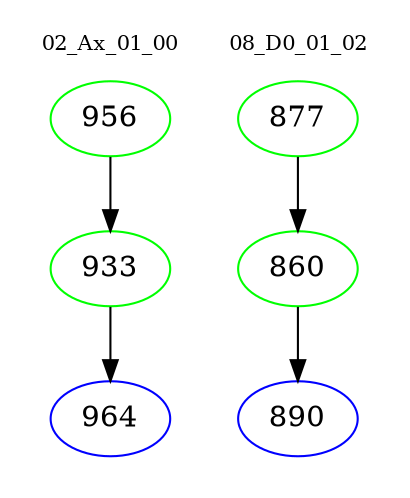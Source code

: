digraph{
subgraph cluster_0 {
color = white
label = "02_Ax_01_00";
fontsize=10;
T0_956 [label="956", color="green"]
T0_956 -> T0_933 [color="black"]
T0_933 [label="933", color="green"]
T0_933 -> T0_964 [color="black"]
T0_964 [label="964", color="blue"]
}
subgraph cluster_1 {
color = white
label = "08_D0_01_02";
fontsize=10;
T1_877 [label="877", color="green"]
T1_877 -> T1_860 [color="black"]
T1_860 [label="860", color="green"]
T1_860 -> T1_890 [color="black"]
T1_890 [label="890", color="blue"]
}
}
